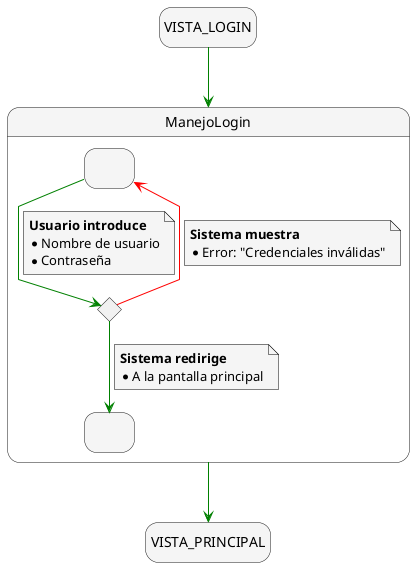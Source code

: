 @startuml manejo_sesion_login
skinparam {
    NoteBackgroundColor #whiteSmoke
    ArrowColor #green
    NoteBorderColor #black
    linetype polyline
}

skinparam state {
    BackgroundColor #whiteSmoke
}

hide empty description

state startState as "VISTA_LOGIN"
state endState as "VISTA_PRINCIPAL"


startState --> ManejoLogin

state ManejoLogin {
    state IngresoCredenciales as " "
    state ValidarCredenciales <<choice>>
    state InicioSesionCorrecto as " "

    IngresoCredenciales --> ValidarCredenciales
    note on link
        <b>Usuario introduce</b>
        * Nombre de usuario
        * Contraseña
    end note

    ValidarCredenciales -[#red]-> IngresoCredenciales
    note on link
        <b>Sistema muestra</b>
        * Error: "Credenciales inválidas"
    end note

    ValidarCredenciales --> InicioSesionCorrecto
    note on link
        <b>Sistema redirige</b>
        * A la pantalla principal
    end note
}

ManejoLogin --> endState

@enduml
